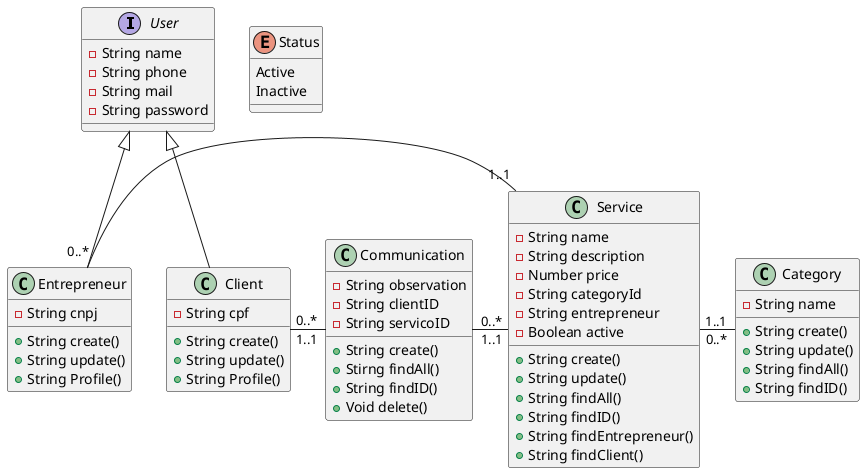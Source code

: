@startuml DiagramClass
    interface User {
      -String name
      -String phone
      -String mail
      -String password
    }

    class Entrepreneur extends User {
      -String cnpj
      +String create()
      +String update()
      +String Profile()

    }

    class Client extends User {
      -String cpf
      +String create()
      +String update()
      +String Profile()
    }

    class Service {
      -String name
      -String description
      -Number price
      -String categoryId
      -String entrepreneur
      -Boolean active

      +String create()
      +String update()
      +String findAll()
      +String findID()
      +String findEntrepreneur()
      +String findClient()
    }

    Entrepreneur "0..*" - "1..1" Service

    enum Status{
      Active
      Inactive
    }

    class Category {
      -String name

      +String create()
      +String update()
      +String findAll()
      +String findID()
    }

    Service "1..1" - "0..*" Category

    class Communication{
      -String observation 
      -String clientID
      -String servicoID

      +String create()
      +Stirng findAll()
      +String findID()
      +Void delete()
    }

    Client "0..*" - "1..1" Communication
    Communication "0..*" - "1..1" Service
    
@enduml